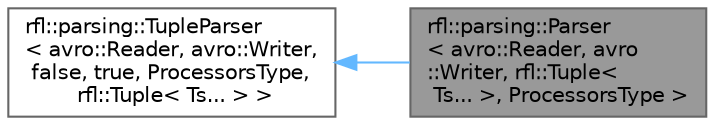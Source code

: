 digraph "rfl::parsing::Parser&lt; avro::Reader, avro::Writer, rfl::Tuple&lt; Ts... &gt;, ProcessorsType &gt;"
{
 // LATEX_PDF_SIZE
  bgcolor="transparent";
  edge [fontname=Helvetica,fontsize=10,labelfontname=Helvetica,labelfontsize=10];
  node [fontname=Helvetica,fontsize=10,shape=box,height=0.2,width=0.4];
  rankdir="LR";
  Node1 [id="Node000001",label="rfl::parsing::Parser\l\< avro::Reader, avro\l::Writer, rfl::Tuple\<\l Ts... \>, ProcessorsType \>",height=0.2,width=0.4,color="gray40", fillcolor="grey60", style="filled", fontcolor="black",tooltip=" "];
  Node2 -> Node1 [id="edge1_Node000001_Node000002",dir="back",color="steelblue1",style="solid",tooltip=" "];
  Node2 [id="Node000002",label="rfl::parsing::TupleParser\l\< avro::Reader, avro::Writer,\l false, true, ProcessorsType,\l rfl::Tuple\< Ts... \> \>",height=0.2,width=0.4,color="gray40", fillcolor="white", style="filled",URL="$structrfl_1_1parsing_1_1_tuple_parser.html",tooltip=" "];
}
